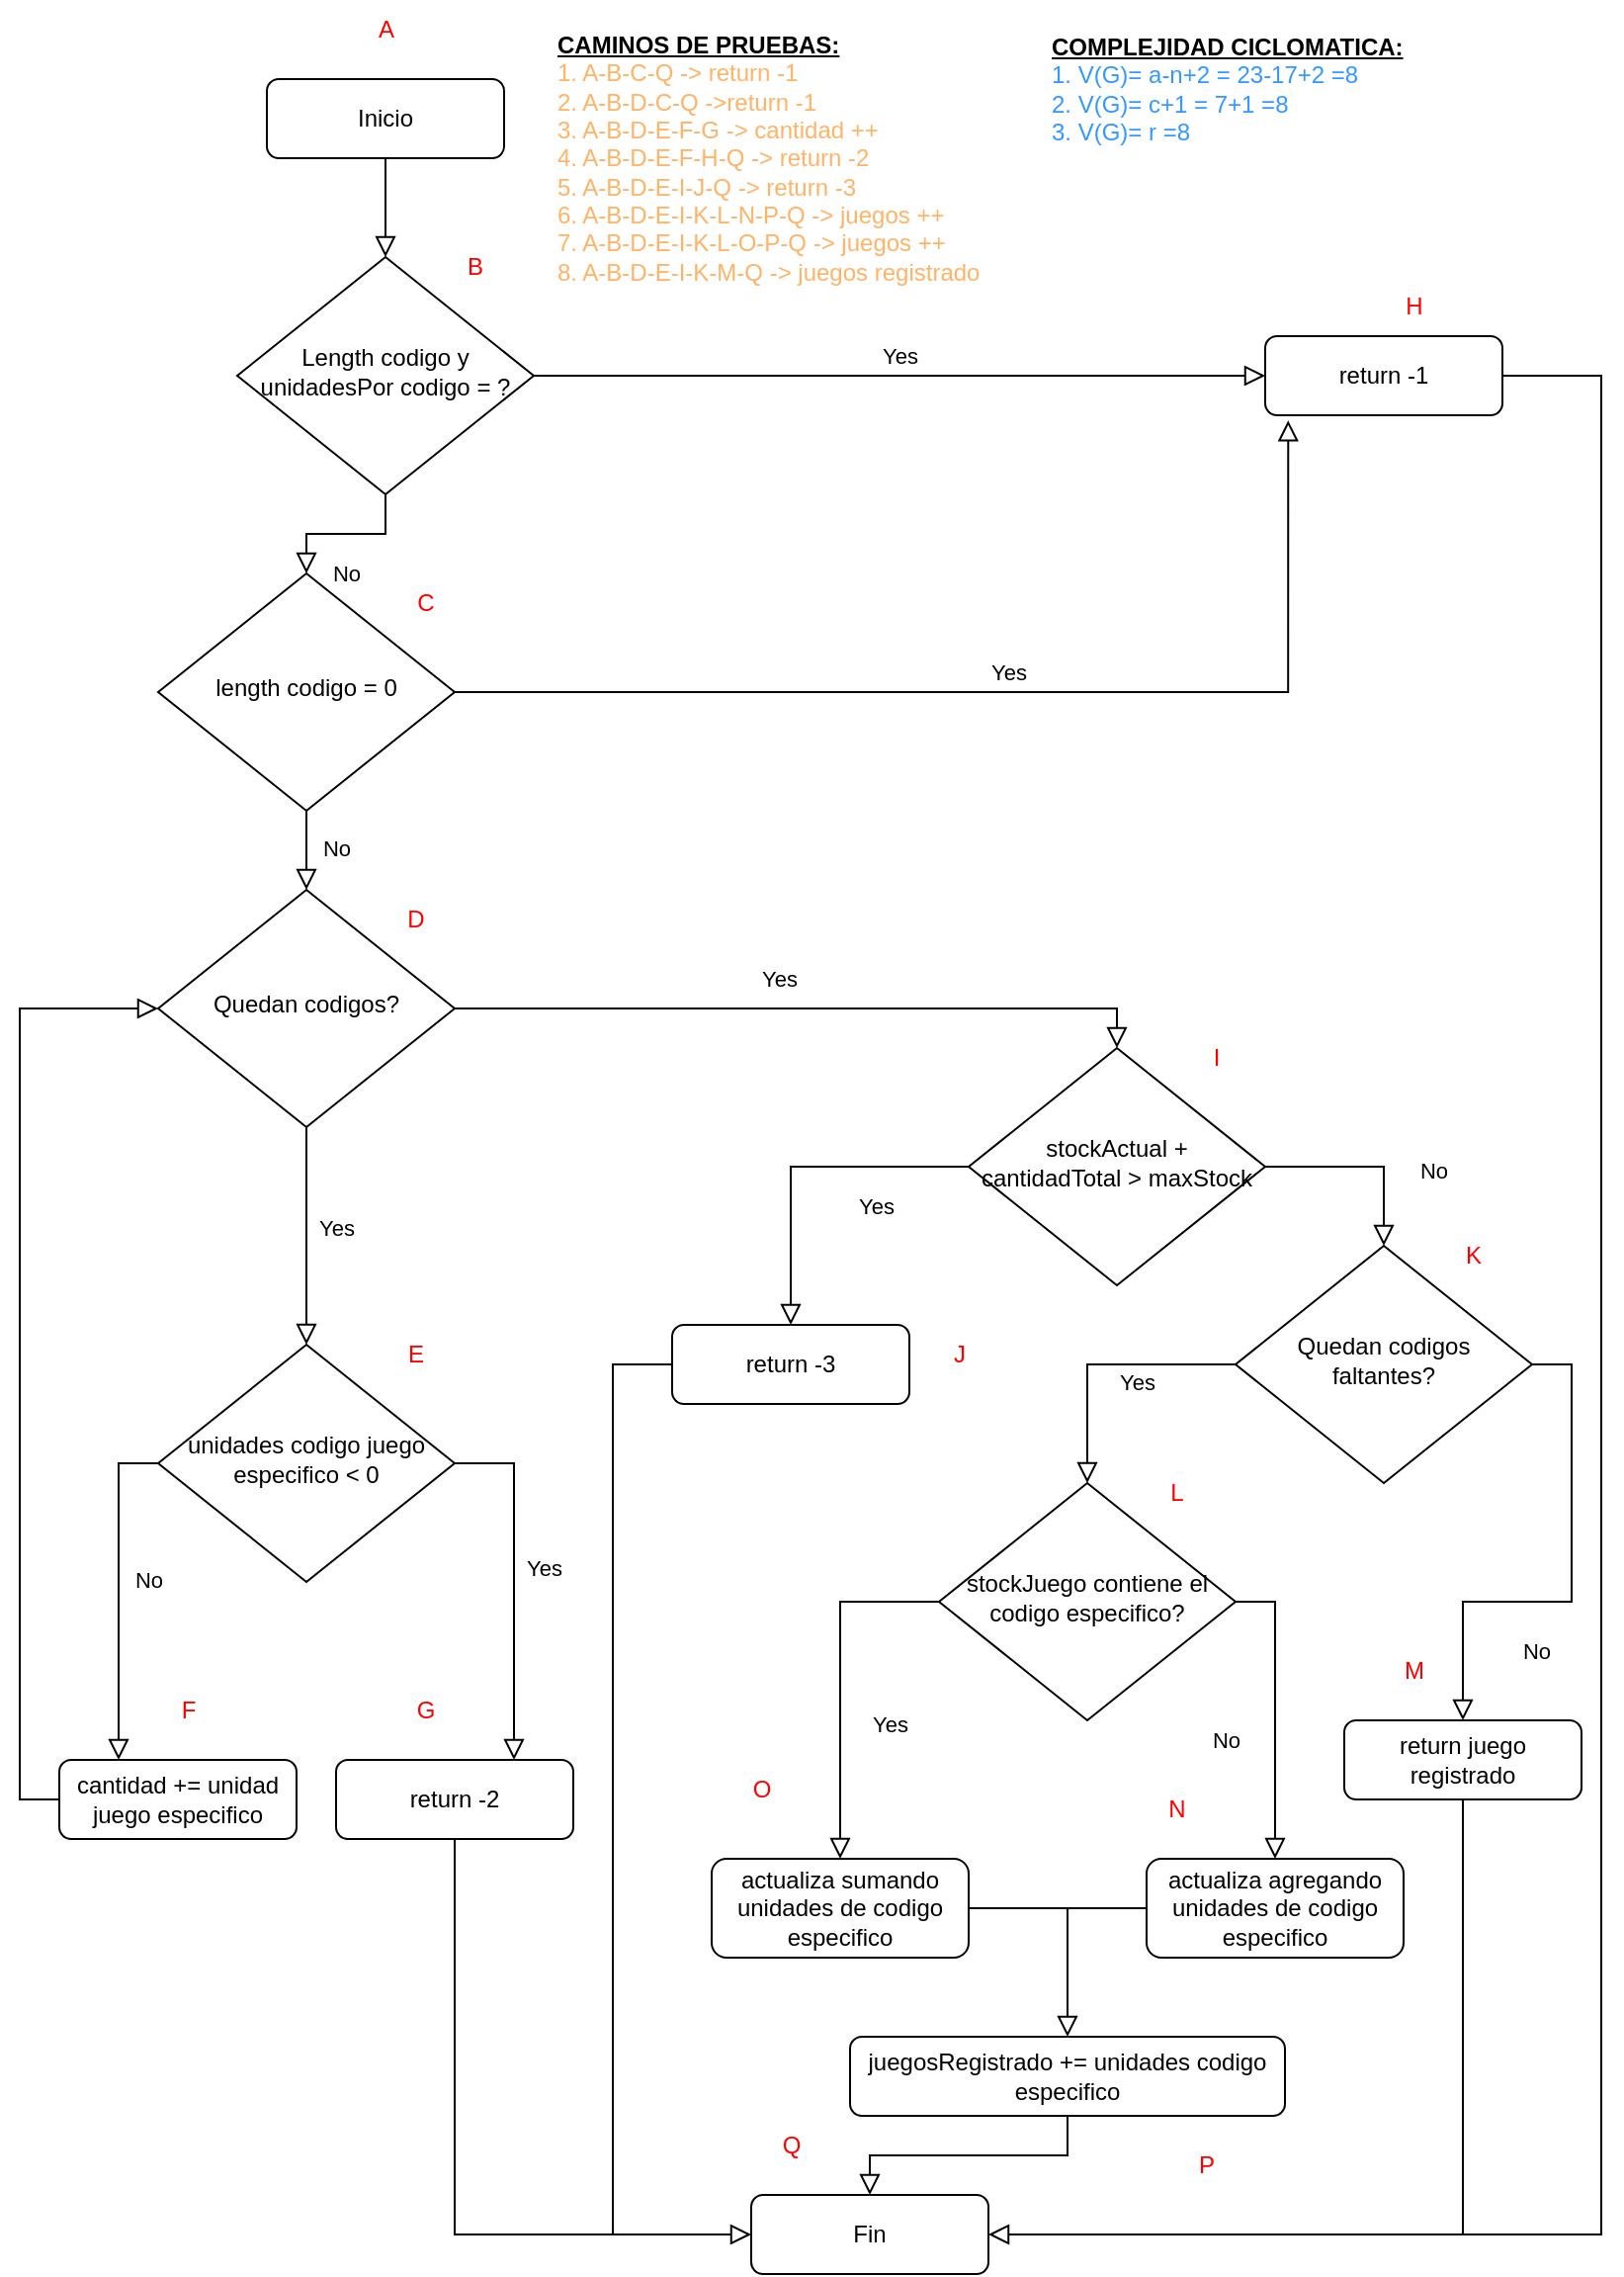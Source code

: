 <mxfile version="26.0.9">
  <diagram id="C5RBs43oDa-KdzZeNtuy" name="Page-1">
    <mxGraphModel dx="940" dy="1053" grid="1" gridSize="10" guides="1" tooltips="1" connect="1" arrows="1" fold="1" page="1" pageScale="1" pageWidth="827" pageHeight="1169" math="0" shadow="0">
      <root>
        <mxCell id="WIyWlLk6GJQsqaUBKTNV-0" />
        <mxCell id="WIyWlLk6GJQsqaUBKTNV-1" parent="WIyWlLk6GJQsqaUBKTNV-0" />
        <mxCell id="WIyWlLk6GJQsqaUBKTNV-2" value="" style="rounded=0;html=1;jettySize=auto;orthogonalLoop=1;fontSize=11;endArrow=block;endFill=0;endSize=8;strokeWidth=1;shadow=0;labelBackgroundColor=none;edgeStyle=orthogonalEdgeStyle;" parent="WIyWlLk6GJQsqaUBKTNV-1" source="WIyWlLk6GJQsqaUBKTNV-3" target="WIyWlLk6GJQsqaUBKTNV-6" edge="1">
          <mxGeometry relative="1" as="geometry" />
        </mxCell>
        <mxCell id="WIyWlLk6GJQsqaUBKTNV-3" value="Inicio" style="rounded=1;whiteSpace=wrap;html=1;fontSize=12;glass=0;strokeWidth=1;shadow=0;" parent="WIyWlLk6GJQsqaUBKTNV-1" vertex="1">
          <mxGeometry x="135" y="40" width="120" height="40" as="geometry" />
        </mxCell>
        <mxCell id="WIyWlLk6GJQsqaUBKTNV-4" value="No" style="rounded=0;html=1;jettySize=auto;orthogonalLoop=1;fontSize=11;endArrow=block;endFill=0;endSize=8;strokeWidth=1;shadow=0;labelBackgroundColor=none;edgeStyle=orthogonalEdgeStyle;" parent="WIyWlLk6GJQsqaUBKTNV-1" source="WIyWlLk6GJQsqaUBKTNV-6" target="vIWzZcLuRmB4giLVUbZk-0" edge="1">
          <mxGeometry x="0.005" y="20" relative="1" as="geometry">
            <mxPoint as="offset" />
          </mxGeometry>
        </mxCell>
        <mxCell id="WIyWlLk6GJQsqaUBKTNV-5" value="Yes" style="edgeStyle=orthogonalEdgeStyle;rounded=0;html=1;jettySize=auto;orthogonalLoop=1;fontSize=11;endArrow=block;endFill=0;endSize=8;strokeWidth=1;shadow=0;labelBackgroundColor=none;" parent="WIyWlLk6GJQsqaUBKTNV-1" source="WIyWlLk6GJQsqaUBKTNV-6" target="WIyWlLk6GJQsqaUBKTNV-7" edge="1">
          <mxGeometry y="10" relative="1" as="geometry">
            <mxPoint as="offset" />
          </mxGeometry>
        </mxCell>
        <mxCell id="WIyWlLk6GJQsqaUBKTNV-6" value="Length codigo y&lt;br&gt;unidadesPor codigo = ?" style="rhombus;whiteSpace=wrap;html=1;shadow=0;fontFamily=Helvetica;fontSize=12;align=center;strokeWidth=1;spacing=6;spacingTop=-4;" parent="WIyWlLk6GJQsqaUBKTNV-1" vertex="1">
          <mxGeometry x="120" y="130" width="150" height="120" as="geometry" />
        </mxCell>
        <mxCell id="WIyWlLk6GJQsqaUBKTNV-7" value="return -1" style="rounded=1;whiteSpace=wrap;html=1;fontSize=12;glass=0;strokeWidth=1;shadow=0;" parent="WIyWlLk6GJQsqaUBKTNV-1" vertex="1">
          <mxGeometry x="640" y="170" width="120" height="40" as="geometry" />
        </mxCell>
        <mxCell id="WIyWlLk6GJQsqaUBKTNV-9" value="Yes" style="edgeStyle=orthogonalEdgeStyle;rounded=0;html=1;jettySize=auto;orthogonalLoop=1;fontSize=11;endArrow=block;endFill=0;endSize=8;strokeWidth=1;shadow=0;labelBackgroundColor=none;exitX=1;exitY=0.5;exitDx=0;exitDy=0;entryX=0.097;entryY=1.067;entryDx=0;entryDy=0;entryPerimeter=0;" parent="WIyWlLk6GJQsqaUBKTNV-1" source="vIWzZcLuRmB4giLVUbZk-0" target="WIyWlLk6GJQsqaUBKTNV-7" edge="1">
          <mxGeometry y="10" relative="1" as="geometry">
            <mxPoint as="offset" />
            <mxPoint x="450.043" y="480" as="targetPoint" />
          </mxGeometry>
        </mxCell>
        <mxCell id="WIyWlLk6GJQsqaUBKTNV-11" value="Fin" style="rounded=1;whiteSpace=wrap;html=1;fontSize=12;glass=0;strokeWidth=1;shadow=0;" parent="WIyWlLk6GJQsqaUBKTNV-1" vertex="1">
          <mxGeometry x="380" y="1110" width="120" height="40" as="geometry" />
        </mxCell>
        <mxCell id="vIWzZcLuRmB4giLVUbZk-0" value="length codigo = 0" style="rhombus;whiteSpace=wrap;html=1;shadow=0;fontFamily=Helvetica;fontSize=12;align=center;strokeWidth=1;spacing=6;spacingTop=-4;" vertex="1" parent="WIyWlLk6GJQsqaUBKTNV-1">
          <mxGeometry x="80" y="290" width="150" height="120" as="geometry" />
        </mxCell>
        <mxCell id="vIWzZcLuRmB4giLVUbZk-3" value="" style="edgeStyle=orthogonalEdgeStyle;rounded=0;html=1;jettySize=auto;orthogonalLoop=1;fontSize=11;endArrow=block;endFill=0;endSize=8;strokeWidth=1;shadow=0;labelBackgroundColor=none;exitX=1;exitY=0.5;exitDx=0;exitDy=0;entryX=1;entryY=0.5;entryDx=0;entryDy=0;" edge="1" parent="WIyWlLk6GJQsqaUBKTNV-1" source="WIyWlLk6GJQsqaUBKTNV-7" target="WIyWlLk6GJQsqaUBKTNV-11">
          <mxGeometry y="10" relative="1" as="geometry">
            <mxPoint as="offset" />
            <mxPoint x="280" y="410" as="sourcePoint" />
            <mxPoint x="560" y="1120" as="targetPoint" />
            <Array as="points">
              <mxPoint x="810" y="190" />
              <mxPoint x="810" y="1130" />
            </Array>
          </mxGeometry>
        </mxCell>
        <mxCell id="vIWzZcLuRmB4giLVUbZk-4" value="Quedan codigos?" style="rhombus;whiteSpace=wrap;html=1;shadow=0;fontFamily=Helvetica;fontSize=12;align=center;strokeWidth=1;spacing=6;spacingTop=-4;" vertex="1" parent="WIyWlLk6GJQsqaUBKTNV-1">
          <mxGeometry x="80" y="450" width="150" height="120" as="geometry" />
        </mxCell>
        <mxCell id="vIWzZcLuRmB4giLVUbZk-5" value="No" style="rounded=0;html=1;jettySize=auto;orthogonalLoop=1;fontSize=11;endArrow=block;endFill=0;endSize=8;strokeWidth=1;shadow=0;labelBackgroundColor=none;edgeStyle=orthogonalEdgeStyle;exitX=0.5;exitY=1;exitDx=0;exitDy=0;" edge="1" parent="WIyWlLk6GJQsqaUBKTNV-1" source="vIWzZcLuRmB4giLVUbZk-0" target="vIWzZcLuRmB4giLVUbZk-4">
          <mxGeometry x="-0.077" y="15" relative="1" as="geometry">
            <mxPoint as="offset" />
            <mxPoint x="195" y="460" as="sourcePoint" />
            <mxPoint x="205" y="350" as="targetPoint" />
          </mxGeometry>
        </mxCell>
        <mxCell id="vIWzZcLuRmB4giLVUbZk-6" value="unidades codigo juego&lt;br&gt;especifico &amp;lt; 0" style="rhombus;whiteSpace=wrap;html=1;shadow=0;fontFamily=Helvetica;fontSize=12;align=center;strokeWidth=1;spacing=6;spacingTop=-4;" vertex="1" parent="WIyWlLk6GJQsqaUBKTNV-1">
          <mxGeometry x="80" y="680" width="150" height="120" as="geometry" />
        </mxCell>
        <mxCell id="vIWzZcLuRmB4giLVUbZk-7" value="Yes" style="rounded=0;html=1;jettySize=auto;orthogonalLoop=1;fontSize=11;endArrow=block;endFill=0;endSize=8;strokeWidth=1;shadow=0;labelBackgroundColor=none;edgeStyle=orthogonalEdgeStyle;exitX=0.5;exitY=1;exitDx=0;exitDy=0;" edge="1" parent="WIyWlLk6GJQsqaUBKTNV-1" source="vIWzZcLuRmB4giLVUbZk-4" target="vIWzZcLuRmB4giLVUbZk-6">
          <mxGeometry x="-0.077" y="15" relative="1" as="geometry">
            <mxPoint as="offset" />
            <mxPoint x="205" y="470" as="sourcePoint" />
            <mxPoint x="205" y="535" as="targetPoint" />
          </mxGeometry>
        </mxCell>
        <mxCell id="vIWzZcLuRmB4giLVUbZk-8" value="cantidad += unidad juego especifico" style="rounded=1;whiteSpace=wrap;html=1;fontSize=12;glass=0;strokeWidth=1;shadow=0;" vertex="1" parent="WIyWlLk6GJQsqaUBKTNV-1">
          <mxGeometry x="30" y="890" width="120" height="40" as="geometry" />
        </mxCell>
        <mxCell id="vIWzZcLuRmB4giLVUbZk-9" value="return -2" style="rounded=1;whiteSpace=wrap;html=1;fontSize=12;glass=0;strokeWidth=1;shadow=0;" vertex="1" parent="WIyWlLk6GJQsqaUBKTNV-1">
          <mxGeometry x="170" y="890" width="120" height="40" as="geometry" />
        </mxCell>
        <mxCell id="vIWzZcLuRmB4giLVUbZk-11" value="Yes" style="rounded=0;html=1;jettySize=auto;orthogonalLoop=1;fontSize=11;endArrow=block;endFill=0;endSize=8;strokeWidth=1;shadow=0;labelBackgroundColor=none;edgeStyle=orthogonalEdgeStyle;exitX=1;exitY=0.5;exitDx=0;exitDy=0;entryX=0.75;entryY=0;entryDx=0;entryDy=0;" edge="1" parent="WIyWlLk6GJQsqaUBKTNV-1" source="vIWzZcLuRmB4giLVUbZk-6" target="vIWzZcLuRmB4giLVUbZk-9">
          <mxGeometry x="-0.077" y="15" relative="1" as="geometry">
            <mxPoint as="offset" />
            <mxPoint x="205" y="655" as="sourcePoint" />
            <mxPoint x="205" y="700" as="targetPoint" />
          </mxGeometry>
        </mxCell>
        <mxCell id="vIWzZcLuRmB4giLVUbZk-12" value="" style="rounded=0;html=1;jettySize=auto;orthogonalLoop=1;fontSize=11;endArrow=block;endFill=0;endSize=8;strokeWidth=1;shadow=0;labelBackgroundColor=none;edgeStyle=orthogonalEdgeStyle;exitX=0.5;exitY=1;exitDx=0;exitDy=0;entryX=0;entryY=0.5;entryDx=0;entryDy=0;" edge="1" parent="WIyWlLk6GJQsqaUBKTNV-1" source="vIWzZcLuRmB4giLVUbZk-9" target="WIyWlLk6GJQsqaUBKTNV-11">
          <mxGeometry x="-0.077" y="15" relative="1" as="geometry">
            <mxPoint as="offset" />
            <mxPoint x="280" y="760" as="sourcePoint" />
            <mxPoint x="300" y="880" as="targetPoint" />
          </mxGeometry>
        </mxCell>
        <mxCell id="vIWzZcLuRmB4giLVUbZk-14" value="" style="rounded=0;html=1;jettySize=auto;orthogonalLoop=1;fontSize=11;endArrow=block;endFill=0;endSize=8;strokeWidth=1;shadow=0;labelBackgroundColor=none;edgeStyle=orthogonalEdgeStyle;exitX=0;exitY=0.5;exitDx=0;exitDy=0;entryX=0;entryY=0.5;entryDx=0;entryDy=0;" edge="1" parent="WIyWlLk6GJQsqaUBKTNV-1" source="vIWzZcLuRmB4giLVUbZk-8" target="vIWzZcLuRmB4giLVUbZk-4">
          <mxGeometry x="-0.077" y="15" relative="1" as="geometry">
            <mxPoint as="offset" />
            <mxPoint x="40" y="740" as="sourcePoint" />
            <mxPoint x="70" y="750" as="targetPoint" />
          </mxGeometry>
        </mxCell>
        <mxCell id="vIWzZcLuRmB4giLVUbZk-15" value="Yes" style="rounded=0;html=1;jettySize=auto;orthogonalLoop=1;fontSize=11;endArrow=block;endFill=0;endSize=8;strokeWidth=1;shadow=0;labelBackgroundColor=none;edgeStyle=orthogonalEdgeStyle;exitX=1;exitY=0.5;exitDx=0;exitDy=0;entryX=0.5;entryY=0;entryDx=0;entryDy=0;" edge="1" parent="WIyWlLk6GJQsqaUBKTNV-1" source="vIWzZcLuRmB4giLVUbZk-4" target="vIWzZcLuRmB4giLVUbZk-16">
          <mxGeometry x="-0.077" y="15" relative="1" as="geometry">
            <mxPoint as="offset" />
            <mxPoint x="205" y="655" as="sourcePoint" />
            <mxPoint x="540" y="655" as="targetPoint" />
          </mxGeometry>
        </mxCell>
        <mxCell id="vIWzZcLuRmB4giLVUbZk-16" value="stockActual + cantidadTotal &amp;gt; maxStock" style="rhombus;whiteSpace=wrap;html=1;shadow=0;fontFamily=Helvetica;fontSize=12;align=center;strokeWidth=1;spacing=6;spacingTop=-4;" vertex="1" parent="WIyWlLk6GJQsqaUBKTNV-1">
          <mxGeometry x="490" y="530" width="150" height="120" as="geometry" />
        </mxCell>
        <mxCell id="vIWzZcLuRmB4giLVUbZk-17" value="Yes" style="rounded=0;html=1;jettySize=auto;orthogonalLoop=1;fontSize=11;endArrow=block;endFill=0;endSize=8;strokeWidth=1;shadow=0;labelBackgroundColor=none;edgeStyle=orthogonalEdgeStyle;exitX=0;exitY=0.5;exitDx=0;exitDy=0;" edge="1" parent="WIyWlLk6GJQsqaUBKTNV-1" source="vIWzZcLuRmB4giLVUbZk-16" target="vIWzZcLuRmB4giLVUbZk-18">
          <mxGeometry x="-0.454" y="20" relative="1" as="geometry">
            <mxPoint x="-1" as="offset" />
            <mxPoint x="205" y="655" as="sourcePoint" />
            <mxPoint x="390" y="700" as="targetPoint" />
          </mxGeometry>
        </mxCell>
        <mxCell id="vIWzZcLuRmB4giLVUbZk-18" value="return -3" style="rounded=1;whiteSpace=wrap;html=1;fontSize=12;glass=0;strokeWidth=1;shadow=0;" vertex="1" parent="WIyWlLk6GJQsqaUBKTNV-1">
          <mxGeometry x="340" y="670" width="120" height="40" as="geometry" />
        </mxCell>
        <mxCell id="vIWzZcLuRmB4giLVUbZk-19" value="Quedan codigos faltantes?" style="rhombus;whiteSpace=wrap;html=1;shadow=0;fontFamily=Helvetica;fontSize=12;align=center;strokeWidth=1;spacing=6;spacingTop=-4;" vertex="1" parent="WIyWlLk6GJQsqaUBKTNV-1">
          <mxGeometry x="625" y="630" width="150" height="120" as="geometry" />
        </mxCell>
        <mxCell id="vIWzZcLuRmB4giLVUbZk-20" value="No" style="rounded=0;html=1;jettySize=auto;orthogonalLoop=1;fontSize=11;endArrow=block;endFill=0;endSize=8;strokeWidth=1;shadow=0;labelBackgroundColor=none;edgeStyle=orthogonalEdgeStyle;exitX=1;exitY=0.5;exitDx=0;exitDy=0;" edge="1" parent="WIyWlLk6GJQsqaUBKTNV-1" source="vIWzZcLuRmB4giLVUbZk-16" target="vIWzZcLuRmB4giLVUbZk-19">
          <mxGeometry x="0.238" y="25" relative="1" as="geometry">
            <mxPoint as="offset" />
            <mxPoint x="470" y="690" as="sourcePoint" />
            <mxPoint x="410" y="740" as="targetPoint" />
          </mxGeometry>
        </mxCell>
        <mxCell id="vIWzZcLuRmB4giLVUbZk-21" value="stockJuego contiene el codigo especifico?" style="rhombus;whiteSpace=wrap;html=1;shadow=0;fontFamily=Helvetica;fontSize=12;align=center;strokeWidth=1;spacing=6;spacingTop=-4;" vertex="1" parent="WIyWlLk6GJQsqaUBKTNV-1">
          <mxGeometry x="475" y="750" width="150" height="120" as="geometry" />
        </mxCell>
        <mxCell id="vIWzZcLuRmB4giLVUbZk-22" value="return juego registrado" style="rounded=1;whiteSpace=wrap;html=1;fontSize=12;glass=0;strokeWidth=1;shadow=0;" vertex="1" parent="WIyWlLk6GJQsqaUBKTNV-1">
          <mxGeometry x="680" y="870" width="120" height="40" as="geometry" />
        </mxCell>
        <mxCell id="vIWzZcLuRmB4giLVUbZk-23" value="Yes" style="rounded=0;html=1;jettySize=auto;orthogonalLoop=1;fontSize=11;endArrow=block;endFill=0;endSize=8;strokeWidth=1;shadow=0;labelBackgroundColor=none;edgeStyle=orthogonalEdgeStyle;exitX=0;exitY=0.5;exitDx=0;exitDy=0;entryX=0.5;entryY=0;entryDx=0;entryDy=0;" edge="1" parent="WIyWlLk6GJQsqaUBKTNV-1" source="vIWzZcLuRmB4giLVUbZk-19" target="vIWzZcLuRmB4giLVUbZk-21">
          <mxGeometry x="0.238" y="25" relative="1" as="geometry">
            <mxPoint as="offset" />
            <mxPoint x="620" y="690" as="sourcePoint" />
            <mxPoint x="645" y="740" as="targetPoint" />
          </mxGeometry>
        </mxCell>
        <mxCell id="vIWzZcLuRmB4giLVUbZk-24" value="No" style="rounded=0;html=1;jettySize=auto;orthogonalLoop=1;fontSize=11;endArrow=block;endFill=0;endSize=8;strokeWidth=1;shadow=0;labelBackgroundColor=none;edgeStyle=orthogonalEdgeStyle;exitX=1;exitY=0.5;exitDx=0;exitDy=0;entryX=0.5;entryY=0;entryDx=0;entryDy=0;" edge="1" parent="WIyWlLk6GJQsqaUBKTNV-1" source="vIWzZcLuRmB4giLVUbZk-19" target="vIWzZcLuRmB4giLVUbZk-22">
          <mxGeometry x="0.238" y="25" relative="1" as="geometry">
            <mxPoint as="offset" />
            <mxPoint x="620" y="690" as="sourcePoint" />
            <mxPoint x="645" y="740" as="targetPoint" />
          </mxGeometry>
        </mxCell>
        <mxCell id="vIWzZcLuRmB4giLVUbZk-25" value="" style="endArrow=none;html=1;rounded=0;entryX=0.5;entryY=1;entryDx=0;entryDy=0;" edge="1" parent="WIyWlLk6GJQsqaUBKTNV-1" target="vIWzZcLuRmB4giLVUbZk-22">
          <mxGeometry width="50" height="50" relative="1" as="geometry">
            <mxPoint x="740" y="1130" as="sourcePoint" />
            <mxPoint x="670" y="1040" as="targetPoint" />
          </mxGeometry>
        </mxCell>
        <mxCell id="vIWzZcLuRmB4giLVUbZk-26" value="actualiza sumando unidades de codigo especifico" style="rounded=1;whiteSpace=wrap;html=1;fontSize=12;glass=0;strokeWidth=1;shadow=0;" vertex="1" parent="WIyWlLk6GJQsqaUBKTNV-1">
          <mxGeometry x="360" y="940" width="130" height="50" as="geometry" />
        </mxCell>
        <mxCell id="vIWzZcLuRmB4giLVUbZk-27" value="actualiza agregando unidades de codigo especifico" style="rounded=1;whiteSpace=wrap;html=1;fontSize=12;glass=0;strokeWidth=1;shadow=0;" vertex="1" parent="WIyWlLk6GJQsqaUBKTNV-1">
          <mxGeometry x="580" y="940" width="130" height="50" as="geometry" />
        </mxCell>
        <mxCell id="vIWzZcLuRmB4giLVUbZk-28" value="juegosRegistrado += unidades codigo especifico" style="rounded=1;whiteSpace=wrap;html=1;fontSize=12;glass=0;strokeWidth=1;shadow=0;" vertex="1" parent="WIyWlLk6GJQsqaUBKTNV-1">
          <mxGeometry x="430" y="1030" width="220" height="40" as="geometry" />
        </mxCell>
        <mxCell id="vIWzZcLuRmB4giLVUbZk-29" value="Yes" style="rounded=0;html=1;jettySize=auto;orthogonalLoop=1;fontSize=11;endArrow=block;endFill=0;endSize=8;strokeWidth=1;shadow=0;labelBackgroundColor=none;edgeStyle=orthogonalEdgeStyle;exitX=0;exitY=0.5;exitDx=0;exitDy=0;entryX=0.5;entryY=0;entryDx=0;entryDy=0;" edge="1" parent="WIyWlLk6GJQsqaUBKTNV-1" source="vIWzZcLuRmB4giLVUbZk-21" target="vIWzZcLuRmB4giLVUbZk-26">
          <mxGeometry x="0.238" y="25" relative="1" as="geometry">
            <mxPoint as="offset" />
            <mxPoint x="570" y="800" as="sourcePoint" />
            <mxPoint x="485" y="820" as="targetPoint" />
          </mxGeometry>
        </mxCell>
        <mxCell id="vIWzZcLuRmB4giLVUbZk-30" value="No" style="rounded=0;html=1;jettySize=auto;orthogonalLoop=1;fontSize=11;endArrow=block;endFill=0;endSize=8;strokeWidth=1;shadow=0;labelBackgroundColor=none;edgeStyle=orthogonalEdgeStyle;exitX=1;exitY=0.5;exitDx=0;exitDy=0;entryX=0.5;entryY=0;entryDx=0;entryDy=0;" edge="1" parent="WIyWlLk6GJQsqaUBKTNV-1" source="vIWzZcLuRmB4giLVUbZk-21" target="vIWzZcLuRmB4giLVUbZk-27">
          <mxGeometry x="0.2" y="-25" relative="1" as="geometry">
            <mxPoint as="offset" />
            <mxPoint x="580" y="810" as="sourcePoint" />
            <mxPoint x="495" y="830" as="targetPoint" />
          </mxGeometry>
        </mxCell>
        <mxCell id="vIWzZcLuRmB4giLVUbZk-31" value="" style="rounded=0;html=1;jettySize=auto;orthogonalLoop=1;fontSize=11;endArrow=block;endFill=0;endSize=8;strokeWidth=1;shadow=0;labelBackgroundColor=none;edgeStyle=orthogonalEdgeStyle;exitX=0.5;exitY=1;exitDx=0;exitDy=0;" edge="1" parent="WIyWlLk6GJQsqaUBKTNV-1" source="vIWzZcLuRmB4giLVUbZk-28" target="WIyWlLk6GJQsqaUBKTNV-11">
          <mxGeometry x="0.238" y="25" relative="1" as="geometry">
            <mxPoint as="offset" />
            <mxPoint x="590" y="820" as="sourcePoint" />
            <mxPoint x="505" y="840" as="targetPoint" />
          </mxGeometry>
        </mxCell>
        <mxCell id="vIWzZcLuRmB4giLVUbZk-32" value="" style="rounded=0;html=1;jettySize=auto;orthogonalLoop=1;fontSize=11;endArrow=block;endFill=0;endSize=8;strokeWidth=1;shadow=0;labelBackgroundColor=none;edgeStyle=orthogonalEdgeStyle;exitX=1;exitY=0.5;exitDx=0;exitDy=0;" edge="1" parent="WIyWlLk6GJQsqaUBKTNV-1" source="vIWzZcLuRmB4giLVUbZk-26" target="vIWzZcLuRmB4giLVUbZk-28">
          <mxGeometry x="0.238" y="25" relative="1" as="geometry">
            <mxPoint as="offset" />
            <mxPoint x="600" y="830" as="sourcePoint" />
            <mxPoint x="515" y="850" as="targetPoint" />
          </mxGeometry>
        </mxCell>
        <mxCell id="vIWzZcLuRmB4giLVUbZk-33" value="" style="endArrow=none;html=1;rounded=0;entryX=0;entryY=0.5;entryDx=0;entryDy=0;" edge="1" parent="WIyWlLk6GJQsqaUBKTNV-1" target="vIWzZcLuRmB4giLVUbZk-27">
          <mxGeometry width="50" height="50" relative="1" as="geometry">
            <mxPoint x="540" y="965" as="sourcePoint" />
            <mxPoint x="690" y="1190" as="targetPoint" />
          </mxGeometry>
        </mxCell>
        <mxCell id="vIWzZcLuRmB4giLVUbZk-34" value="No" style="rounded=0;html=1;jettySize=auto;orthogonalLoop=1;fontSize=11;endArrow=block;endFill=0;endSize=8;strokeWidth=1;shadow=0;labelBackgroundColor=none;edgeStyle=orthogonalEdgeStyle;exitX=0;exitY=0.5;exitDx=0;exitDy=0;entryX=0.25;entryY=0;entryDx=0;entryDy=0;" edge="1" parent="WIyWlLk6GJQsqaUBKTNV-1" target="vIWzZcLuRmB4giLVUbZk-8">
          <mxGeometry x="-0.077" y="15" relative="1" as="geometry">
            <mxPoint as="offset" />
            <mxPoint x="80" y="740" as="sourcePoint" />
            <mxPoint x="50" y="800" as="targetPoint" />
            <Array as="points">
              <mxPoint x="60" y="740" />
            </Array>
          </mxGeometry>
        </mxCell>
        <mxCell id="vIWzZcLuRmB4giLVUbZk-35" value="" style="endArrow=none;html=1;rounded=0;entryX=0;entryY=0.5;entryDx=0;entryDy=0;" edge="1" parent="WIyWlLk6GJQsqaUBKTNV-1" target="vIWzZcLuRmB4giLVUbZk-18">
          <mxGeometry width="50" height="50" relative="1" as="geometry">
            <mxPoint x="310" y="1130" as="sourcePoint" />
            <mxPoint x="320" y="690" as="targetPoint" />
            <Array as="points">
              <mxPoint x="310" y="690" />
            </Array>
          </mxGeometry>
        </mxCell>
        <mxCell id="vIWzZcLuRmB4giLVUbZk-36" value="H" style="text;html=1;align=center;verticalAlign=middle;resizable=0;points=[];autosize=1;strokeColor=none;fillColor=none;fontColor=#FF0000;" vertex="1" parent="WIyWlLk6GJQsqaUBKTNV-1">
          <mxGeometry x="700" y="140" width="30" height="30" as="geometry" />
        </mxCell>
        <mxCell id="vIWzZcLuRmB4giLVUbZk-37" value="A" style="text;html=1;align=center;verticalAlign=middle;resizable=0;points=[];autosize=1;strokeColor=none;fillColor=none;fontColor=#FF0000;" vertex="1" parent="WIyWlLk6GJQsqaUBKTNV-1">
          <mxGeometry x="180" width="30" height="30" as="geometry" />
        </mxCell>
        <mxCell id="vIWzZcLuRmB4giLVUbZk-38" value="B" style="text;html=1;align=center;verticalAlign=middle;resizable=0;points=[];autosize=1;strokeColor=none;fillColor=none;fontColor=#FF0000;" vertex="1" parent="WIyWlLk6GJQsqaUBKTNV-1">
          <mxGeometry x="225" y="120" width="30" height="30" as="geometry" />
        </mxCell>
        <mxCell id="vIWzZcLuRmB4giLVUbZk-39" value="C" style="text;html=1;align=center;verticalAlign=middle;resizable=0;points=[];autosize=1;strokeColor=none;fillColor=none;fontColor=#FF0000;" vertex="1" parent="WIyWlLk6GJQsqaUBKTNV-1">
          <mxGeometry x="200" y="290" width="30" height="30" as="geometry" />
        </mxCell>
        <mxCell id="vIWzZcLuRmB4giLVUbZk-40" value="D" style="text;html=1;align=center;verticalAlign=middle;resizable=0;points=[];autosize=1;strokeColor=none;fillColor=none;fontColor=#FF0000;" vertex="1" parent="WIyWlLk6GJQsqaUBKTNV-1">
          <mxGeometry x="195" y="450" width="30" height="30" as="geometry" />
        </mxCell>
        <mxCell id="vIWzZcLuRmB4giLVUbZk-41" value="E" style="text;html=1;align=center;verticalAlign=middle;resizable=0;points=[];autosize=1;strokeColor=none;fillColor=none;fontColor=#FF0000;" vertex="1" parent="WIyWlLk6GJQsqaUBKTNV-1">
          <mxGeometry x="195" y="670" width="30" height="30" as="geometry" />
        </mxCell>
        <mxCell id="vIWzZcLuRmB4giLVUbZk-42" value="I" style="text;html=1;align=center;verticalAlign=middle;resizable=0;points=[];autosize=1;strokeColor=none;fillColor=none;fontColor=#FF0000;" vertex="1" parent="WIyWlLk6GJQsqaUBKTNV-1">
          <mxGeometry x="600" y="520" width="30" height="30" as="geometry" />
        </mxCell>
        <mxCell id="vIWzZcLuRmB4giLVUbZk-43" value="J" style="text;html=1;align=center;verticalAlign=middle;resizable=0;points=[];autosize=1;strokeColor=none;fillColor=none;fontColor=#FF0000;" vertex="1" parent="WIyWlLk6GJQsqaUBKTNV-1">
          <mxGeometry x="470" y="670" width="30" height="30" as="geometry" />
        </mxCell>
        <mxCell id="vIWzZcLuRmB4giLVUbZk-44" value="F" style="text;html=1;align=center;verticalAlign=middle;resizable=0;points=[];autosize=1;strokeColor=none;fillColor=none;fontColor=#FF0000;" vertex="1" parent="WIyWlLk6GJQsqaUBKTNV-1">
          <mxGeometry x="80" y="850" width="30" height="30" as="geometry" />
        </mxCell>
        <mxCell id="vIWzZcLuRmB4giLVUbZk-45" value="G" style="text;html=1;align=center;verticalAlign=middle;resizable=0;points=[];autosize=1;strokeColor=none;fillColor=none;fontColor=#FF0000;" vertex="1" parent="WIyWlLk6GJQsqaUBKTNV-1">
          <mxGeometry x="200" y="850" width="30" height="30" as="geometry" />
        </mxCell>
        <mxCell id="vIWzZcLuRmB4giLVUbZk-46" value="O" style="text;html=1;align=center;verticalAlign=middle;resizable=0;points=[];autosize=1;strokeColor=none;fillColor=none;fontColor=#FF0000;" vertex="1" parent="WIyWlLk6GJQsqaUBKTNV-1">
          <mxGeometry x="370" y="890" width="30" height="30" as="geometry" />
        </mxCell>
        <mxCell id="vIWzZcLuRmB4giLVUbZk-47" value="L" style="text;html=1;align=center;verticalAlign=middle;resizable=0;points=[];autosize=1;strokeColor=none;fillColor=none;fontColor=#FF0000;" vertex="1" parent="WIyWlLk6GJQsqaUBKTNV-1">
          <mxGeometry x="580" y="740" width="30" height="30" as="geometry" />
        </mxCell>
        <mxCell id="vIWzZcLuRmB4giLVUbZk-48" value="K" style="text;html=1;align=center;verticalAlign=middle;resizable=0;points=[];autosize=1;strokeColor=none;fillColor=none;fontColor=#FF0000;" vertex="1" parent="WIyWlLk6GJQsqaUBKTNV-1">
          <mxGeometry x="730" y="620" width="30" height="30" as="geometry" />
        </mxCell>
        <mxCell id="vIWzZcLuRmB4giLVUbZk-49" value="M" style="text;html=1;align=center;verticalAlign=middle;resizable=0;points=[];autosize=1;strokeColor=none;fillColor=none;fontColor=#FF0000;" vertex="1" parent="WIyWlLk6GJQsqaUBKTNV-1">
          <mxGeometry x="700" y="830" width="30" height="30" as="geometry" />
        </mxCell>
        <mxCell id="vIWzZcLuRmB4giLVUbZk-50" value="N" style="text;html=1;align=center;verticalAlign=middle;resizable=0;points=[];autosize=1;strokeColor=none;fillColor=none;fontColor=#FF0000;" vertex="1" parent="WIyWlLk6GJQsqaUBKTNV-1">
          <mxGeometry x="580" y="900" width="30" height="30" as="geometry" />
        </mxCell>
        <mxCell id="vIWzZcLuRmB4giLVUbZk-51" value="P" style="text;html=1;align=center;verticalAlign=middle;resizable=0;points=[];autosize=1;strokeColor=none;fillColor=none;fontColor=#FF0000;" vertex="1" parent="WIyWlLk6GJQsqaUBKTNV-1">
          <mxGeometry x="595" y="1080" width="30" height="30" as="geometry" />
        </mxCell>
        <mxCell id="vIWzZcLuRmB4giLVUbZk-52" value="Q" style="text;html=1;align=center;verticalAlign=middle;resizable=0;points=[];autosize=1;strokeColor=none;fillColor=none;fontColor=#FF0000;" vertex="1" parent="WIyWlLk6GJQsqaUBKTNV-1">
          <mxGeometry x="385" y="1070" width="30" height="30" as="geometry" />
        </mxCell>
        <mxCell id="vIWzZcLuRmB4giLVUbZk-53" value="&lt;b&gt;&lt;u&gt;COMPLEJIDAD CICLOMATICA:&lt;/u&gt;&lt;br&gt;&lt;/b&gt;&lt;font style=&quot;color: rgb(51, 153, 255);&quot;&gt;1. V(G)= a-n+2 = 23-17+2 =8&lt;/font&gt;&lt;div&gt;&lt;font style=&quot;color: rgb(51, 153, 255);&quot;&gt;2. V(G)= c+1 = 7+1 =8&lt;br&gt;3. V(G)= r =8&lt;/font&gt;&lt;/div&gt;" style="text;html=1;align=left;verticalAlign=middle;resizable=0;points=[];autosize=1;fillStyle=solid;dashed=1;dashPattern=8 8;" vertex="1" parent="WIyWlLk6GJQsqaUBKTNV-1">
          <mxGeometry x="530" y="10" width="200" height="70" as="geometry" />
        </mxCell>
        <mxCell id="vIWzZcLuRmB4giLVUbZk-54" value="&lt;b&gt;&lt;u&gt;CAMINOS DE PRUEBAS:&lt;/u&gt;&lt;/b&gt;&lt;div&gt;&lt;font style=&quot;color: rgb(255, 179, 102);&quot;&gt;1. A-B-C-Q -&amp;gt; return -1&lt;/font&gt;&lt;/div&gt;&lt;div&gt;&lt;font style=&quot;color: rgb(255, 179, 102);&quot;&gt;2. A-B-D-C-Q -&amp;gt;return -1&lt;/font&gt;&lt;/div&gt;&lt;div&gt;&lt;font style=&quot;color: rgb(255, 179, 102);&quot;&gt;3. A-B-D-E-F-G -&amp;gt; cantidad ++&lt;/font&gt;&lt;/div&gt;&lt;div&gt;&lt;font style=&quot;color: rgb(255, 179, 102);&quot;&gt;4. A-B-D-E-F-H-Q -&amp;gt; return -2&lt;/font&gt;&lt;/div&gt;&lt;div&gt;&lt;font style=&quot;color: rgb(255, 179, 102);&quot;&gt;5. A-B-D-E-I-J-Q -&amp;gt; return -3&lt;/font&gt;&lt;/div&gt;&lt;div&gt;&lt;font style=&quot;color: rgb(255, 179, 102);&quot;&gt;6. A-B-D-E-I-K-L-N-P-Q -&amp;gt; juegos ++&lt;/font&gt;&lt;/div&gt;&lt;div&gt;&lt;font style=&quot;color: rgb(255, 179, 102);&quot;&gt;7. A-B-D-E-I-K-L-O-P-Q -&amp;gt; juegos ++&lt;/font&gt;&lt;/div&gt;&lt;div&gt;&lt;font style=&quot;color: rgb(255, 179, 102);&quot;&gt;8. A-B-D-E-I-K-M-Q -&amp;gt; juegos registrado&lt;/font&gt;&lt;/div&gt;" style="text;html=1;align=left;verticalAlign=middle;resizable=0;points=[];autosize=1;dashed=1;dashPattern=8 8;" vertex="1" parent="WIyWlLk6GJQsqaUBKTNV-1">
          <mxGeometry x="280" y="10" width="240" height="140" as="geometry" />
        </mxCell>
      </root>
    </mxGraphModel>
  </diagram>
</mxfile>
